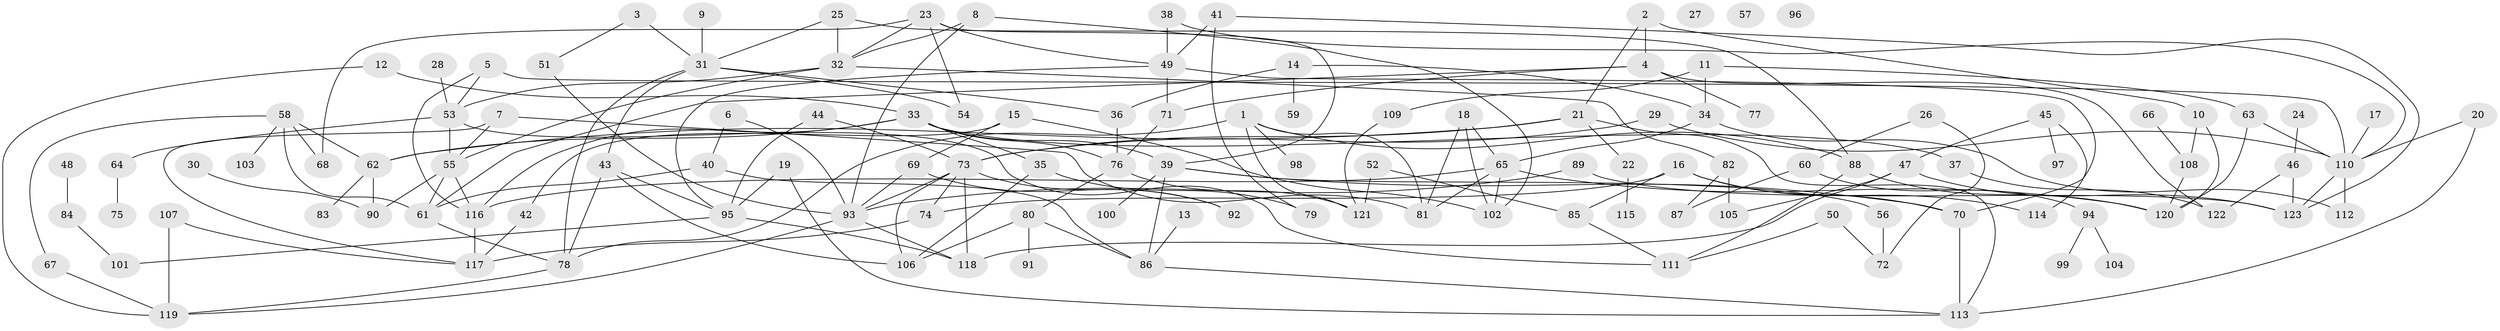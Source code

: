 // coarse degree distribution, {2: 0.2328767123287671, 3: 0.1643835616438356, 1: 0.1917808219178082, 0: 0.0410958904109589, 6: 0.0410958904109589, 4: 0.0958904109589041, 8: 0.0410958904109589, 5: 0.1232876712328767, 11: 0.0136986301369863, 10: 0.0273972602739726, 7: 0.0273972602739726}
// Generated by graph-tools (version 1.1) at 2025/43/03/04/25 21:43:52]
// undirected, 123 vertices, 189 edges
graph export_dot {
graph [start="1"]
  node [color=gray90,style=filled];
  1;
  2;
  3;
  4;
  5;
  6;
  7;
  8;
  9;
  10;
  11;
  12;
  13;
  14;
  15;
  16;
  17;
  18;
  19;
  20;
  21;
  22;
  23;
  24;
  25;
  26;
  27;
  28;
  29;
  30;
  31;
  32;
  33;
  34;
  35;
  36;
  37;
  38;
  39;
  40;
  41;
  42;
  43;
  44;
  45;
  46;
  47;
  48;
  49;
  50;
  51;
  52;
  53;
  54;
  55;
  56;
  57;
  58;
  59;
  60;
  61;
  62;
  63;
  64;
  65;
  66;
  67;
  68;
  69;
  70;
  71;
  72;
  73;
  74;
  75;
  76;
  77;
  78;
  79;
  80;
  81;
  82;
  83;
  84;
  85;
  86;
  87;
  88;
  89;
  90;
  91;
  92;
  93;
  94;
  95;
  96;
  97;
  98;
  99;
  100;
  101;
  102;
  103;
  104;
  105;
  106;
  107;
  108;
  109;
  110;
  111;
  112;
  113;
  114;
  115;
  116;
  117;
  118;
  119;
  120;
  121;
  122;
  123;
  1 -- 78;
  1 -- 81;
  1 -- 88;
  1 -- 98;
  1 -- 121;
  2 -- 4;
  2 -- 10;
  2 -- 21;
  3 -- 31;
  3 -- 51;
  4 -- 61;
  4 -- 71;
  4 -- 77;
  4 -- 122;
  5 -- 53;
  5 -- 110;
  5 -- 116;
  6 -- 40;
  6 -- 93;
  7 -- 55;
  7 -- 81;
  7 -- 117;
  8 -- 32;
  8 -- 93;
  8 -- 102;
  9 -- 31;
  10 -- 108;
  10 -- 120;
  11 -- 34;
  11 -- 63;
  11 -- 109;
  12 -- 33;
  12 -- 119;
  13 -- 86;
  14 -- 34;
  14 -- 36;
  14 -- 59;
  15 -- 42;
  15 -- 69;
  15 -- 102;
  16 -- 70;
  16 -- 74;
  16 -- 85;
  16 -- 114;
  17 -- 110;
  18 -- 65;
  18 -- 81;
  18 -- 102;
  19 -- 95;
  19 -- 113;
  20 -- 110;
  20 -- 113;
  21 -- 22;
  21 -- 62;
  21 -- 73;
  21 -- 113;
  22 -- 115;
  23 -- 32;
  23 -- 39;
  23 -- 49;
  23 -- 54;
  23 -- 68;
  24 -- 46;
  25 -- 31;
  25 -- 32;
  25 -- 88;
  26 -- 60;
  26 -- 72;
  28 -- 53;
  29 -- 73;
  29 -- 110;
  30 -- 90;
  31 -- 36;
  31 -- 43;
  31 -- 54;
  31 -- 78;
  32 -- 53;
  32 -- 55;
  32 -- 82;
  33 -- 35;
  33 -- 37;
  33 -- 39;
  33 -- 62;
  33 -- 76;
  33 -- 116;
  34 -- 65;
  34 -- 112;
  35 -- 79;
  35 -- 106;
  36 -- 76;
  37 -- 122;
  38 -- 49;
  38 -- 110;
  39 -- 56;
  39 -- 70;
  39 -- 86;
  39 -- 100;
  40 -- 61;
  40 -- 86;
  41 -- 49;
  41 -- 79;
  41 -- 123;
  42 -- 117;
  43 -- 78;
  43 -- 95;
  43 -- 106;
  44 -- 73;
  44 -- 95;
  45 -- 47;
  45 -- 97;
  45 -- 114;
  46 -- 122;
  46 -- 123;
  47 -- 105;
  47 -- 118;
  47 -- 123;
  48 -- 84;
  49 -- 70;
  49 -- 71;
  49 -- 95;
  50 -- 72;
  50 -- 111;
  51 -- 93;
  52 -- 85;
  52 -- 121;
  53 -- 55;
  53 -- 64;
  53 -- 111;
  55 -- 61;
  55 -- 90;
  55 -- 116;
  56 -- 72;
  58 -- 61;
  58 -- 62;
  58 -- 67;
  58 -- 68;
  58 -- 103;
  60 -- 87;
  60 -- 94;
  61 -- 78;
  62 -- 83;
  62 -- 90;
  63 -- 110;
  63 -- 120;
  64 -- 75;
  65 -- 81;
  65 -- 102;
  65 -- 116;
  65 -- 120;
  66 -- 108;
  67 -- 119;
  69 -- 92;
  69 -- 93;
  70 -- 113;
  71 -- 76;
  73 -- 74;
  73 -- 92;
  73 -- 93;
  73 -- 106;
  73 -- 118;
  74 -- 117;
  76 -- 80;
  76 -- 121;
  78 -- 119;
  80 -- 86;
  80 -- 91;
  80 -- 106;
  82 -- 87;
  82 -- 105;
  84 -- 101;
  85 -- 111;
  86 -- 113;
  88 -- 111;
  88 -- 120;
  89 -- 93;
  89 -- 123;
  93 -- 118;
  93 -- 119;
  94 -- 99;
  94 -- 104;
  95 -- 101;
  95 -- 118;
  107 -- 117;
  107 -- 119;
  108 -- 120;
  109 -- 121;
  110 -- 112;
  110 -- 123;
  116 -- 117;
}
